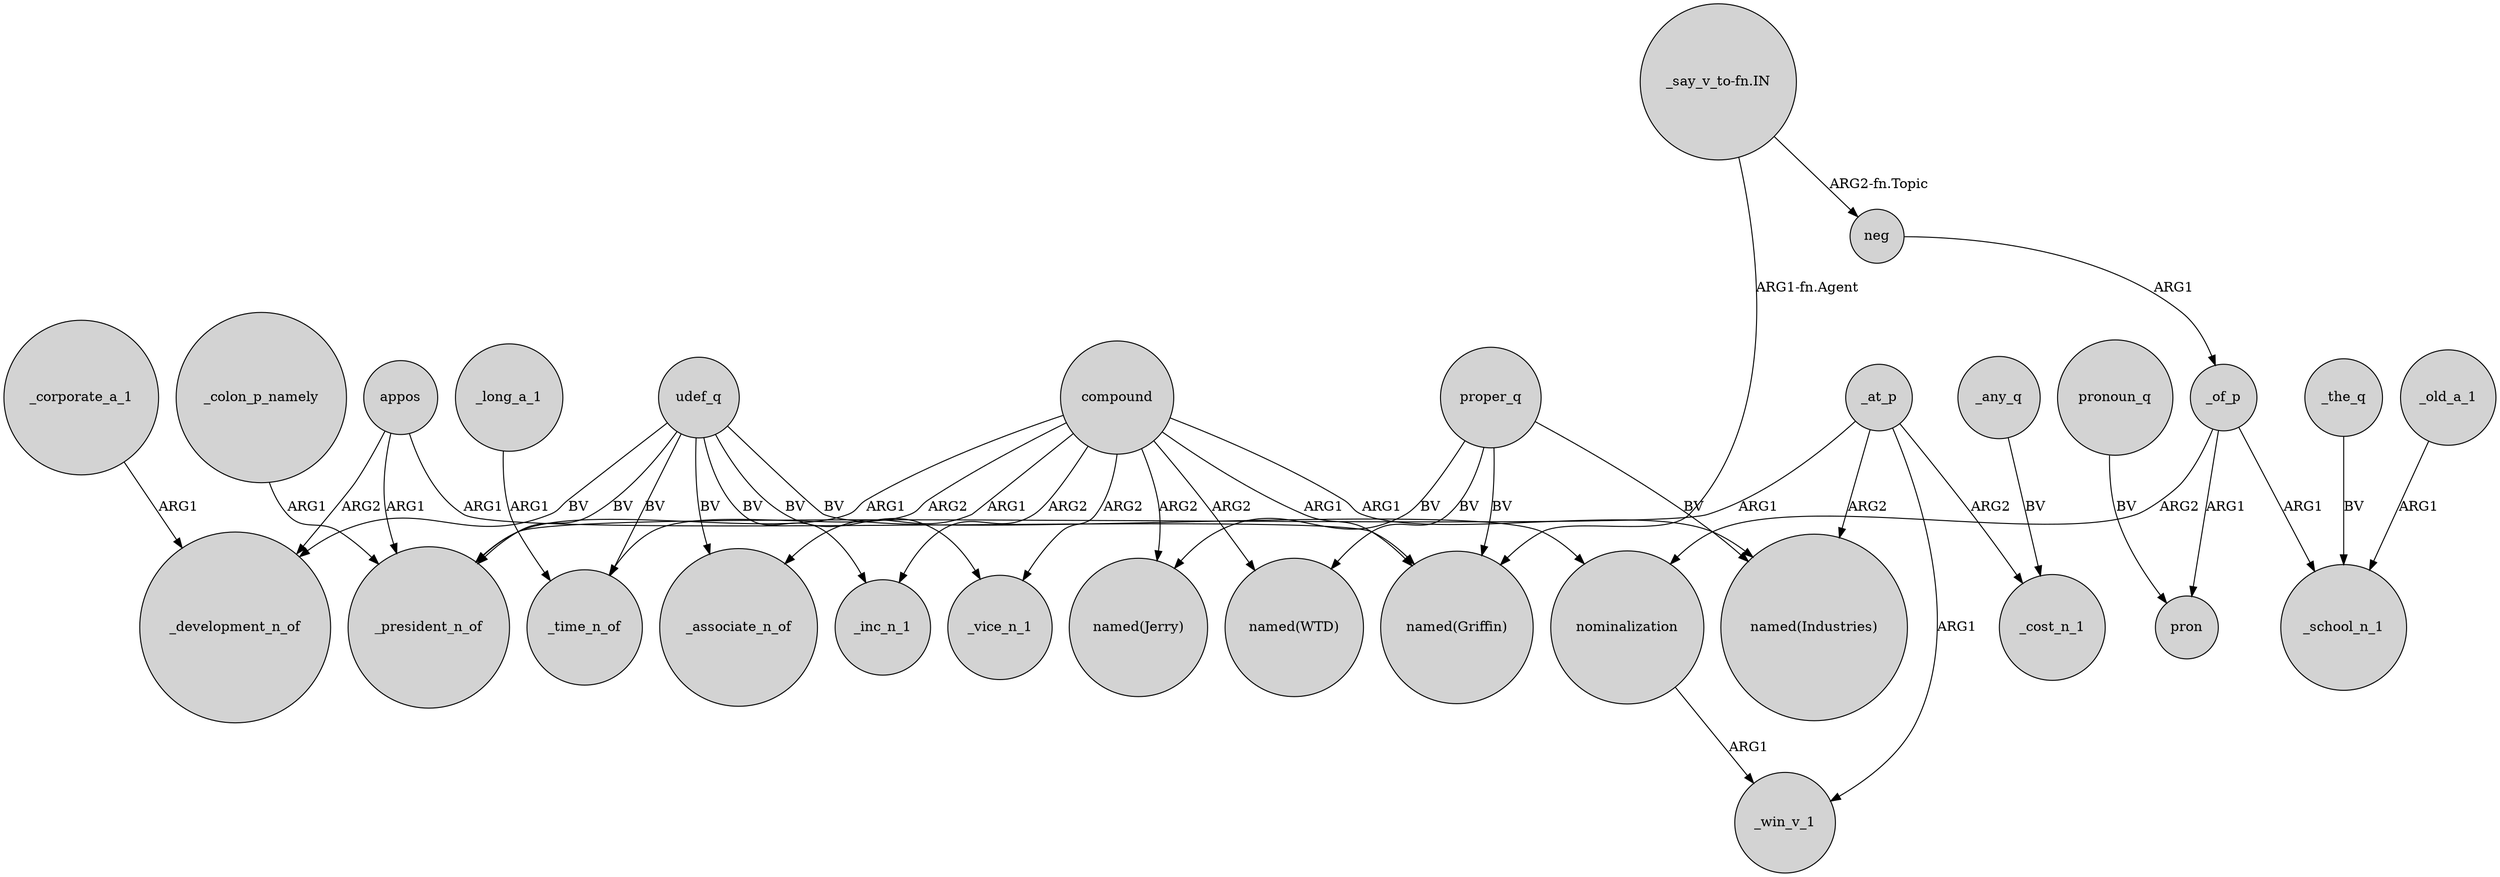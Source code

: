 digraph {
	node [shape=circle style=filled]
	compound -> _vice_n_1 [label=ARG2]
	_at_p -> "named(Industries)" [label=ARG2]
	compound -> "named(Griffin)" [label=ARG1]
	compound -> "named(Industries)" [label=ARG1]
	udef_q -> _inc_n_1 [label=BV]
	appos -> _president_n_of [label=ARG1]
	compound -> "named(WTD)" [label=ARG2]
	"_say_v_to-fn.IN" -> "named(Griffin)" [label="ARG1-fn.Agent"]
	neg -> _of_p [label=ARG1]
	appos -> "named(Griffin)" [label=ARG1]
	appos -> _development_n_of [label=ARG2]
	_of_p -> _school_n_1 [label=ARG1]
	compound -> _associate_n_of [label=ARG1]
	udef_q -> _associate_n_of [label=BV]
	udef_q -> _vice_n_1 [label=BV]
	_the_q -> _school_n_1 [label=BV]
	pronoun_q -> pron [label=BV]
	_old_a_1 -> _school_n_1 [label=ARG1]
	_any_q -> _cost_n_1 [label=BV]
	compound -> "named(Jerry)" [label=ARG2]
	udef_q -> _president_n_of [label=BV]
	compound -> _president_n_of [label=ARG1]
	_of_p -> nominalization [label=ARG2]
	udef_q -> _time_n_of [label=BV]
	nominalization -> _win_v_1 [label=ARG1]
	_at_p -> _president_n_of [label=ARG1]
	compound -> _time_n_of [label=ARG2]
	udef_q -> nominalization [label=BV]
	udef_q -> _development_n_of [label=BV]
	proper_q -> "named(Jerry)" [label=BV]
	_at_p -> _cost_n_1 [label=ARG2]
	"_say_v_to-fn.IN" -> neg [label="ARG2-fn.Topic"]
	_colon_p_namely -> _president_n_of [label=ARG1]
	_long_a_1 -> _time_n_of [label=ARG1]
	proper_q -> "named(WTD)" [label=BV]
	proper_q -> "named(Industries)" [label=BV]
	_of_p -> pron [label=ARG1]
	compound -> _inc_n_1 [label=ARG2]
	proper_q -> "named(Griffin)" [label=BV]
	_corporate_a_1 -> _development_n_of [label=ARG1]
	_at_p -> _win_v_1 [label=ARG1]
}
